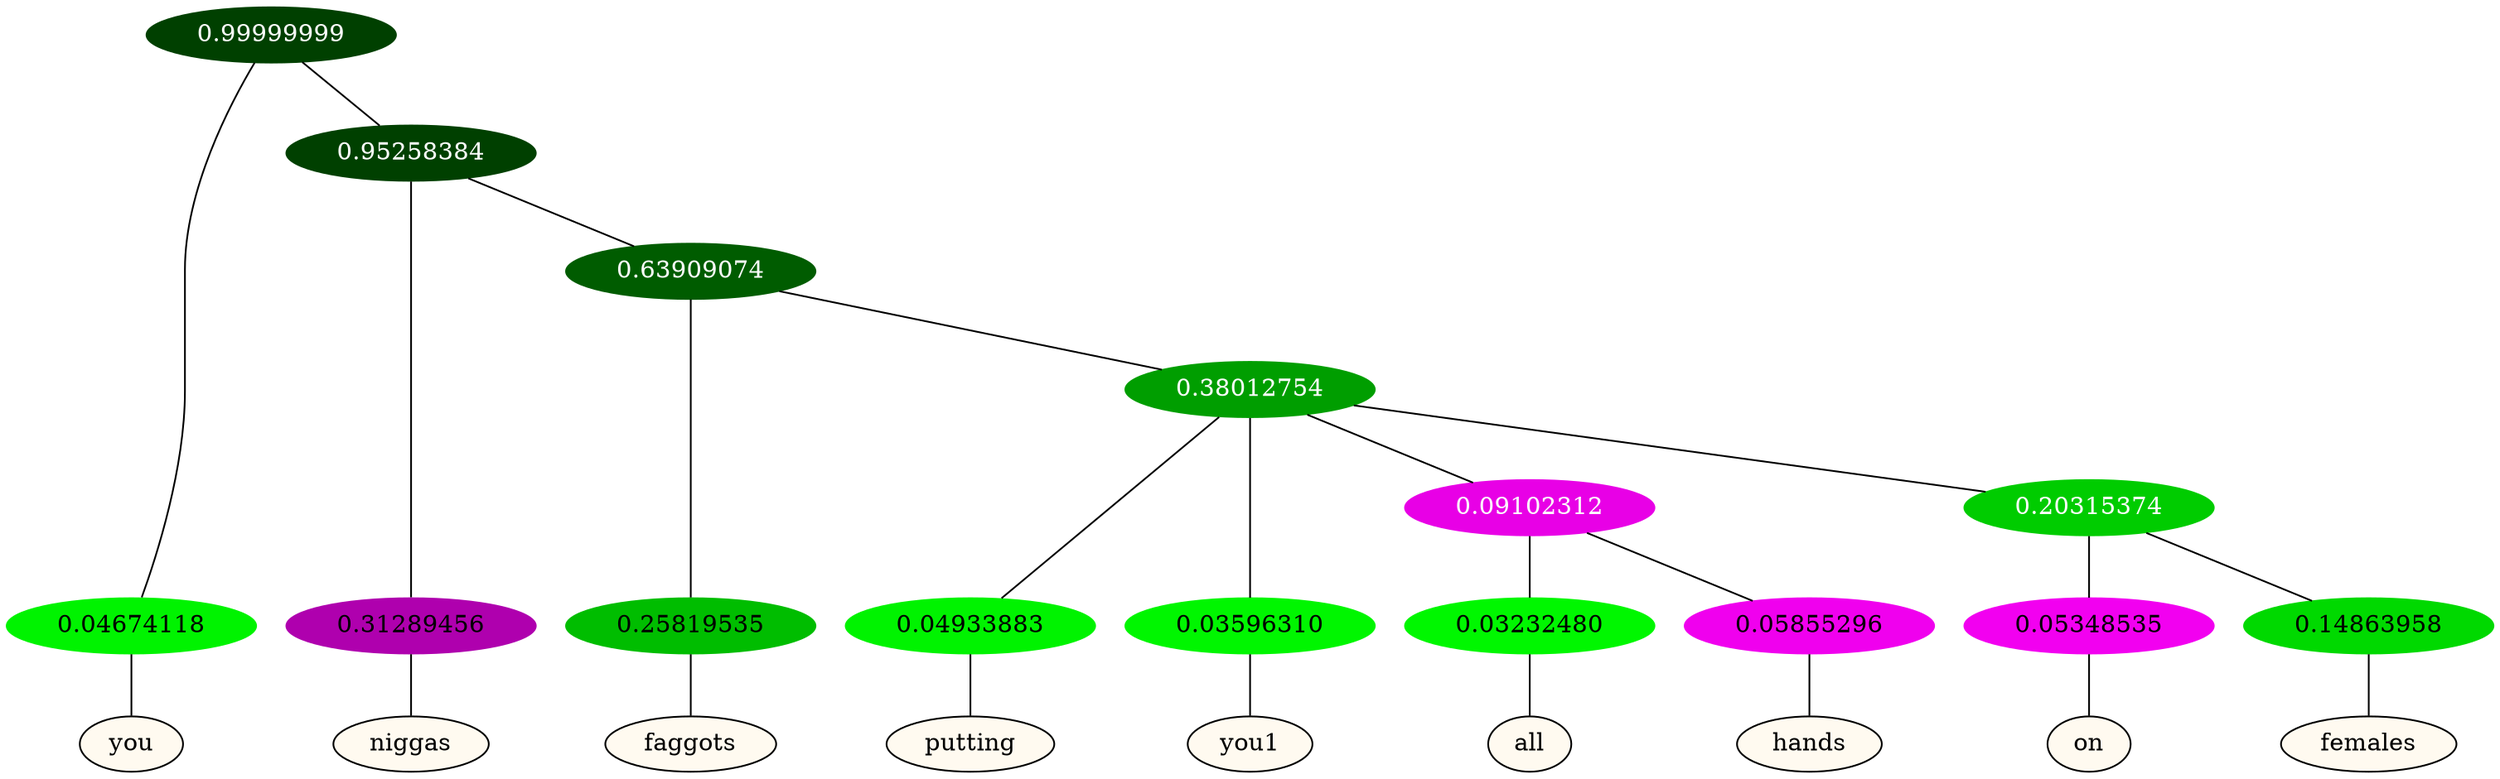 graph {
	node [format=png height=0.15 nodesep=0.001 ordering=out overlap=prism overlap_scaling=0.01 ranksep=0.001 ratio=0.2 style=filled width=0.15]
	{
		rank=same
		a_w_1 [label=you color=black fillcolor=floralwhite style="filled,solid"]
		a_w_3 [label=niggas color=black fillcolor=floralwhite style="filled,solid"]
		a_w_5 [label=faggots color=black fillcolor=floralwhite style="filled,solid"]
		a_w_7 [label=putting color=black fillcolor=floralwhite style="filled,solid"]
		a_w_8 [label=you1 color=black fillcolor=floralwhite style="filled,solid"]
		a_w_11 [label=all color=black fillcolor=floralwhite style="filled,solid"]
		a_w_12 [label=hands color=black fillcolor=floralwhite style="filled,solid"]
		a_w_13 [label=on color=black fillcolor=floralwhite style="filled,solid"]
		a_w_14 [label=females color=black fillcolor=floralwhite style="filled,solid"]
	}
	a_n_1 -- a_w_1
	a_n_3 -- a_w_3
	a_n_5 -- a_w_5
	a_n_7 -- a_w_7
	a_n_8 -- a_w_8
	a_n_11 -- a_w_11
	a_n_12 -- a_w_12
	a_n_13 -- a_w_13
	a_n_14 -- a_w_14
	{
		rank=same
		a_n_1 [label=0.04674118 color="0.334 1.000 0.953" fontcolor=black]
		a_n_3 [label=0.31289456 color="0.835 1.000 0.687" fontcolor=black]
		a_n_5 [label=0.25819535 color="0.334 1.000 0.742" fontcolor=black]
		a_n_7 [label=0.04933883 color="0.334 1.000 0.951" fontcolor=black]
		a_n_8 [label=0.03596310 color="0.334 1.000 0.964" fontcolor=black]
		a_n_11 [label=0.03232480 color="0.334 1.000 0.968" fontcolor=black]
		a_n_12 [label=0.05855296 color="0.835 1.000 0.941" fontcolor=black]
		a_n_13 [label=0.05348535 color="0.835 1.000 0.947" fontcolor=black]
		a_n_14 [label=0.14863958 color="0.334 1.000 0.851" fontcolor=black]
	}
	a_n_0 [label=0.99999999 color="0.334 1.000 0.250" fontcolor=grey99]
	a_n_0 -- a_n_1
	a_n_2 [label=0.95258384 color="0.334 1.000 0.250" fontcolor=grey99]
	a_n_0 -- a_n_2
	a_n_2 -- a_n_3
	a_n_4 [label=0.63909074 color="0.334 1.000 0.361" fontcolor=grey99]
	a_n_2 -- a_n_4
	a_n_4 -- a_n_5
	a_n_6 [label=0.38012754 color="0.334 1.000 0.620" fontcolor=grey99]
	a_n_4 -- a_n_6
	a_n_6 -- a_n_7
	a_n_6 -- a_n_8
	a_n_9 [label=0.09102312 color="0.835 1.000 0.909" fontcolor=grey99]
	a_n_6 -- a_n_9
	a_n_10 [label=0.20315374 color="0.334 1.000 0.797" fontcolor=grey99]
	a_n_6 -- a_n_10
	a_n_9 -- a_n_11
	a_n_9 -- a_n_12
	a_n_10 -- a_n_13
	a_n_10 -- a_n_14
}
